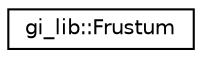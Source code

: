 digraph "Graphical Class Hierarchy"
{
  edge [fontname="Helvetica",fontsize="10",labelfontname="Helvetica",labelfontsize="10"];
  node [fontname="Helvetica",fontsize="10",shape=record];
  rankdir="LR";
  Node1 [label="gi_lib::Frustum",height=0.2,width=0.4,color="black", fillcolor="white", style="filled",URL="$classgi__lib_1_1_frustum.html",tooltip="Represents a frustum. "];
}
